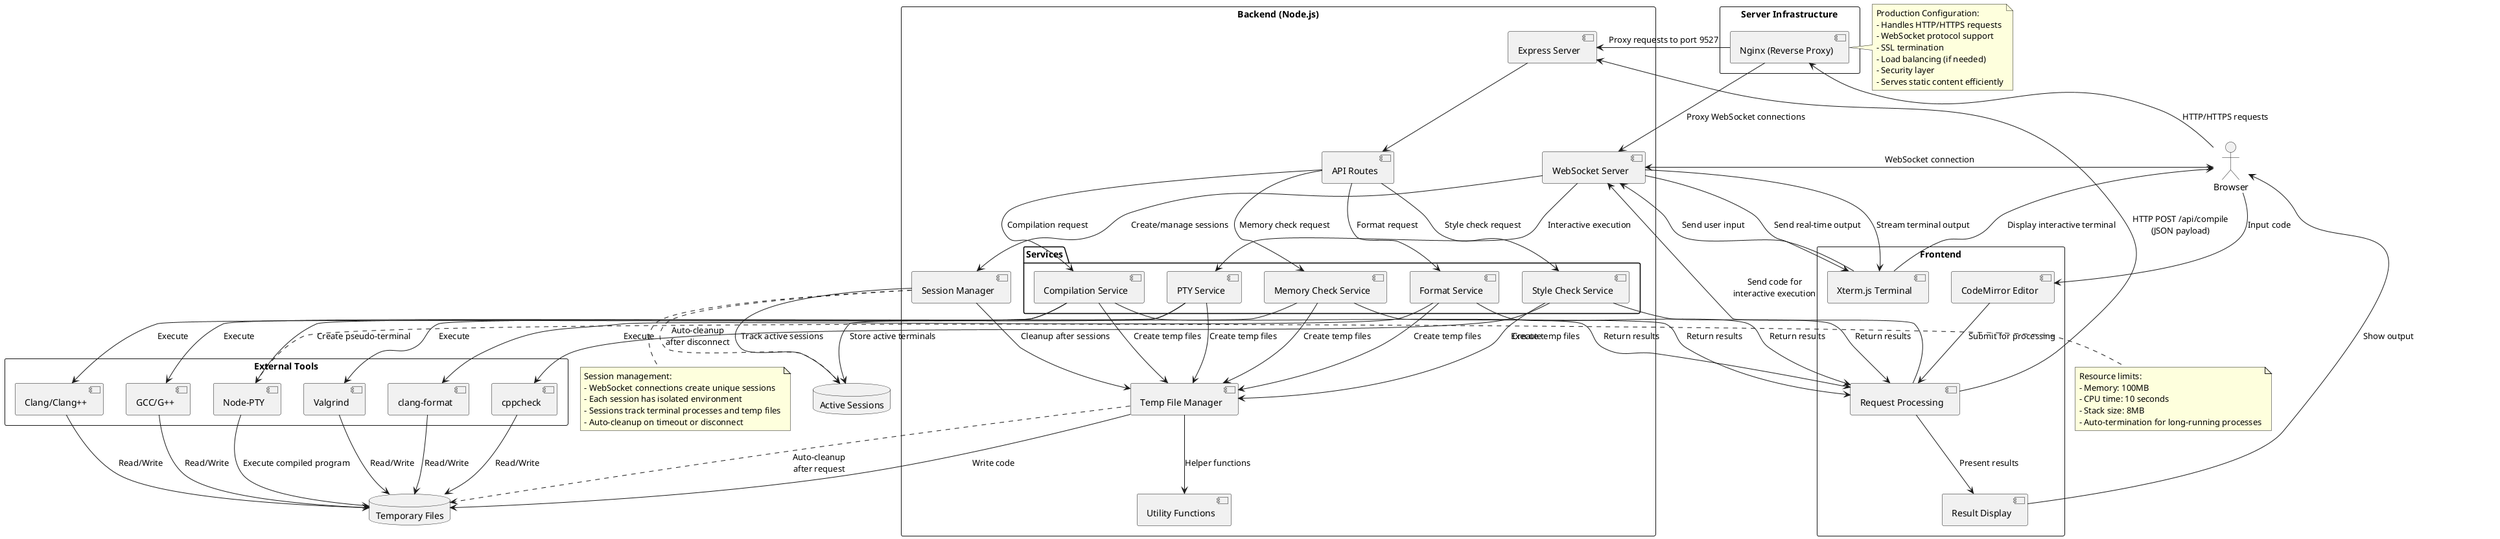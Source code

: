 @startuml Architecture

' Define actors and components
actor "Browser" as Browser
rectangle "Server Infrastructure" {
  component "Nginx (Reverse Proxy)" as Nginx
}

rectangle "Frontend" {
  component "CodeMirror Editor" as Editor
  component "Request Processing" as FrontProc
  component "Result Display" as Display
  component "Xterm.js Terminal" as Terminal
}

rectangle "Backend (Node.js)" {
  component "Express Server" as Express
  component "WebSocket Server" as WSServer
  component "API Routes" as Routes
  component "Temp File Manager" as TempMgr
  component "Session Manager" as SessionMgr
  
  package "Services" {
    component "Compilation Service" as CompileService
    component "Memory Check Service" as MemcheckService
    component "Format Service" as FormatService
    component "Style Check Service" as StyleService
    component "PTY Service" as PTYService
  }
  
  component "Utility Functions" as Utils
}

rectangle "External Tools" {
  component "GCC/G++" as GCC
  component "Clang/Clang++" as Clang
  component "Valgrind" as Valgrind
  component "clang-format" as ClangFormat
  component "cppcheck" as Cppcheck
  component "Node-PTY" as NodePTY
}

database "Temporary Files" as TempFiles
database "Active Sessions" as Sessions

' Define relationships
Browser --> Nginx : HTTP/HTTPS requests
Browser <--> WSServer : WebSocket connection
Nginx --> Express : Proxy requests to port 9527
Nginx --> WSServer : Proxy WebSocket connections
Browser --> Editor : Input code
Editor --> FrontProc : Submit for processing
FrontProc --> Express : HTTP POST /api/compile\n(JSON payload)
FrontProc --> WSServer : Send code for\ninteractive execution
Express --> Routes
Routes --> CompileService : Compilation request
Routes --> MemcheckService : Memory check request
Routes --> FormatService : Format request
Routes --> StyleService : Style check request

WSServer --> SessionMgr : Create/manage sessions
WSServer --> PTYService : Interactive execution
PTYService --> NodePTY : Create pseudo-terminal
PTYService --> Sessions : Store active terminals
NodePTY --> TempFiles : Execute compiled program
WSServer --> Terminal : Send real-time output
Terminal --> WSServer : Send user input

CompileService --> TempMgr : Create temp files
MemcheckService --> TempMgr : Create temp files
FormatService --> TempMgr : Create temp files
StyleService --> TempMgr : Create temp files
PTYService --> TempMgr : Create temp files

TempMgr --> TempFiles : Write code
TempMgr --> Utils : Helper functions
SessionMgr --> Sessions : Track active sessions
SessionMgr --> TempMgr : Cleanup after sessions

CompileService --> GCC : Execute
CompileService --> Clang : Execute
MemcheckService --> Valgrind : Execute
FormatService --> ClangFormat : Execute
StyleService --> Cppcheck : Execute

GCC --> TempFiles : Read/Write
Clang --> TempFiles : Read/Write
Valgrind --> TempFiles : Read/Write
ClangFormat --> TempFiles : Read/Write
Cppcheck --> TempFiles : Read/Write

CompileService --> FrontProc : Return results
MemcheckService --> FrontProc : Return results
FormatService --> FrontProc : Return results
StyleService --> FrontProc : Return results

FrontProc --> Display : Present results
Display --> Browser : Show output
WSServer --> Terminal : Stream terminal output
Terminal --> Browser : Display interactive terminal

TempMgr ..> TempFiles : Auto-cleanup\nafter request
SessionMgr ..> Sessions : Auto-cleanup\nafter disconnect

note bottom of SessionMgr
  Session management:
  - WebSocket connections create unique sessions
  - Each session has isolated environment
  - Sessions track terminal processes and temp files
  - Auto-cleanup on timeout or disconnect
end note

note right of Nginx
  Production Configuration:
  - Handles HTTP/HTTPS requests
  - WebSocket protocol support
  - SSL termination
  - Load balancing (if needed)
  - Security layer
  - Serves static content efficiently
end note

note right of NodePTY
  Resource limits:
  - Memory: 100MB
  - CPU time: 10 seconds
  - Stack size: 8MB
  - Auto-termination for long-running processes
end note

@enduml
